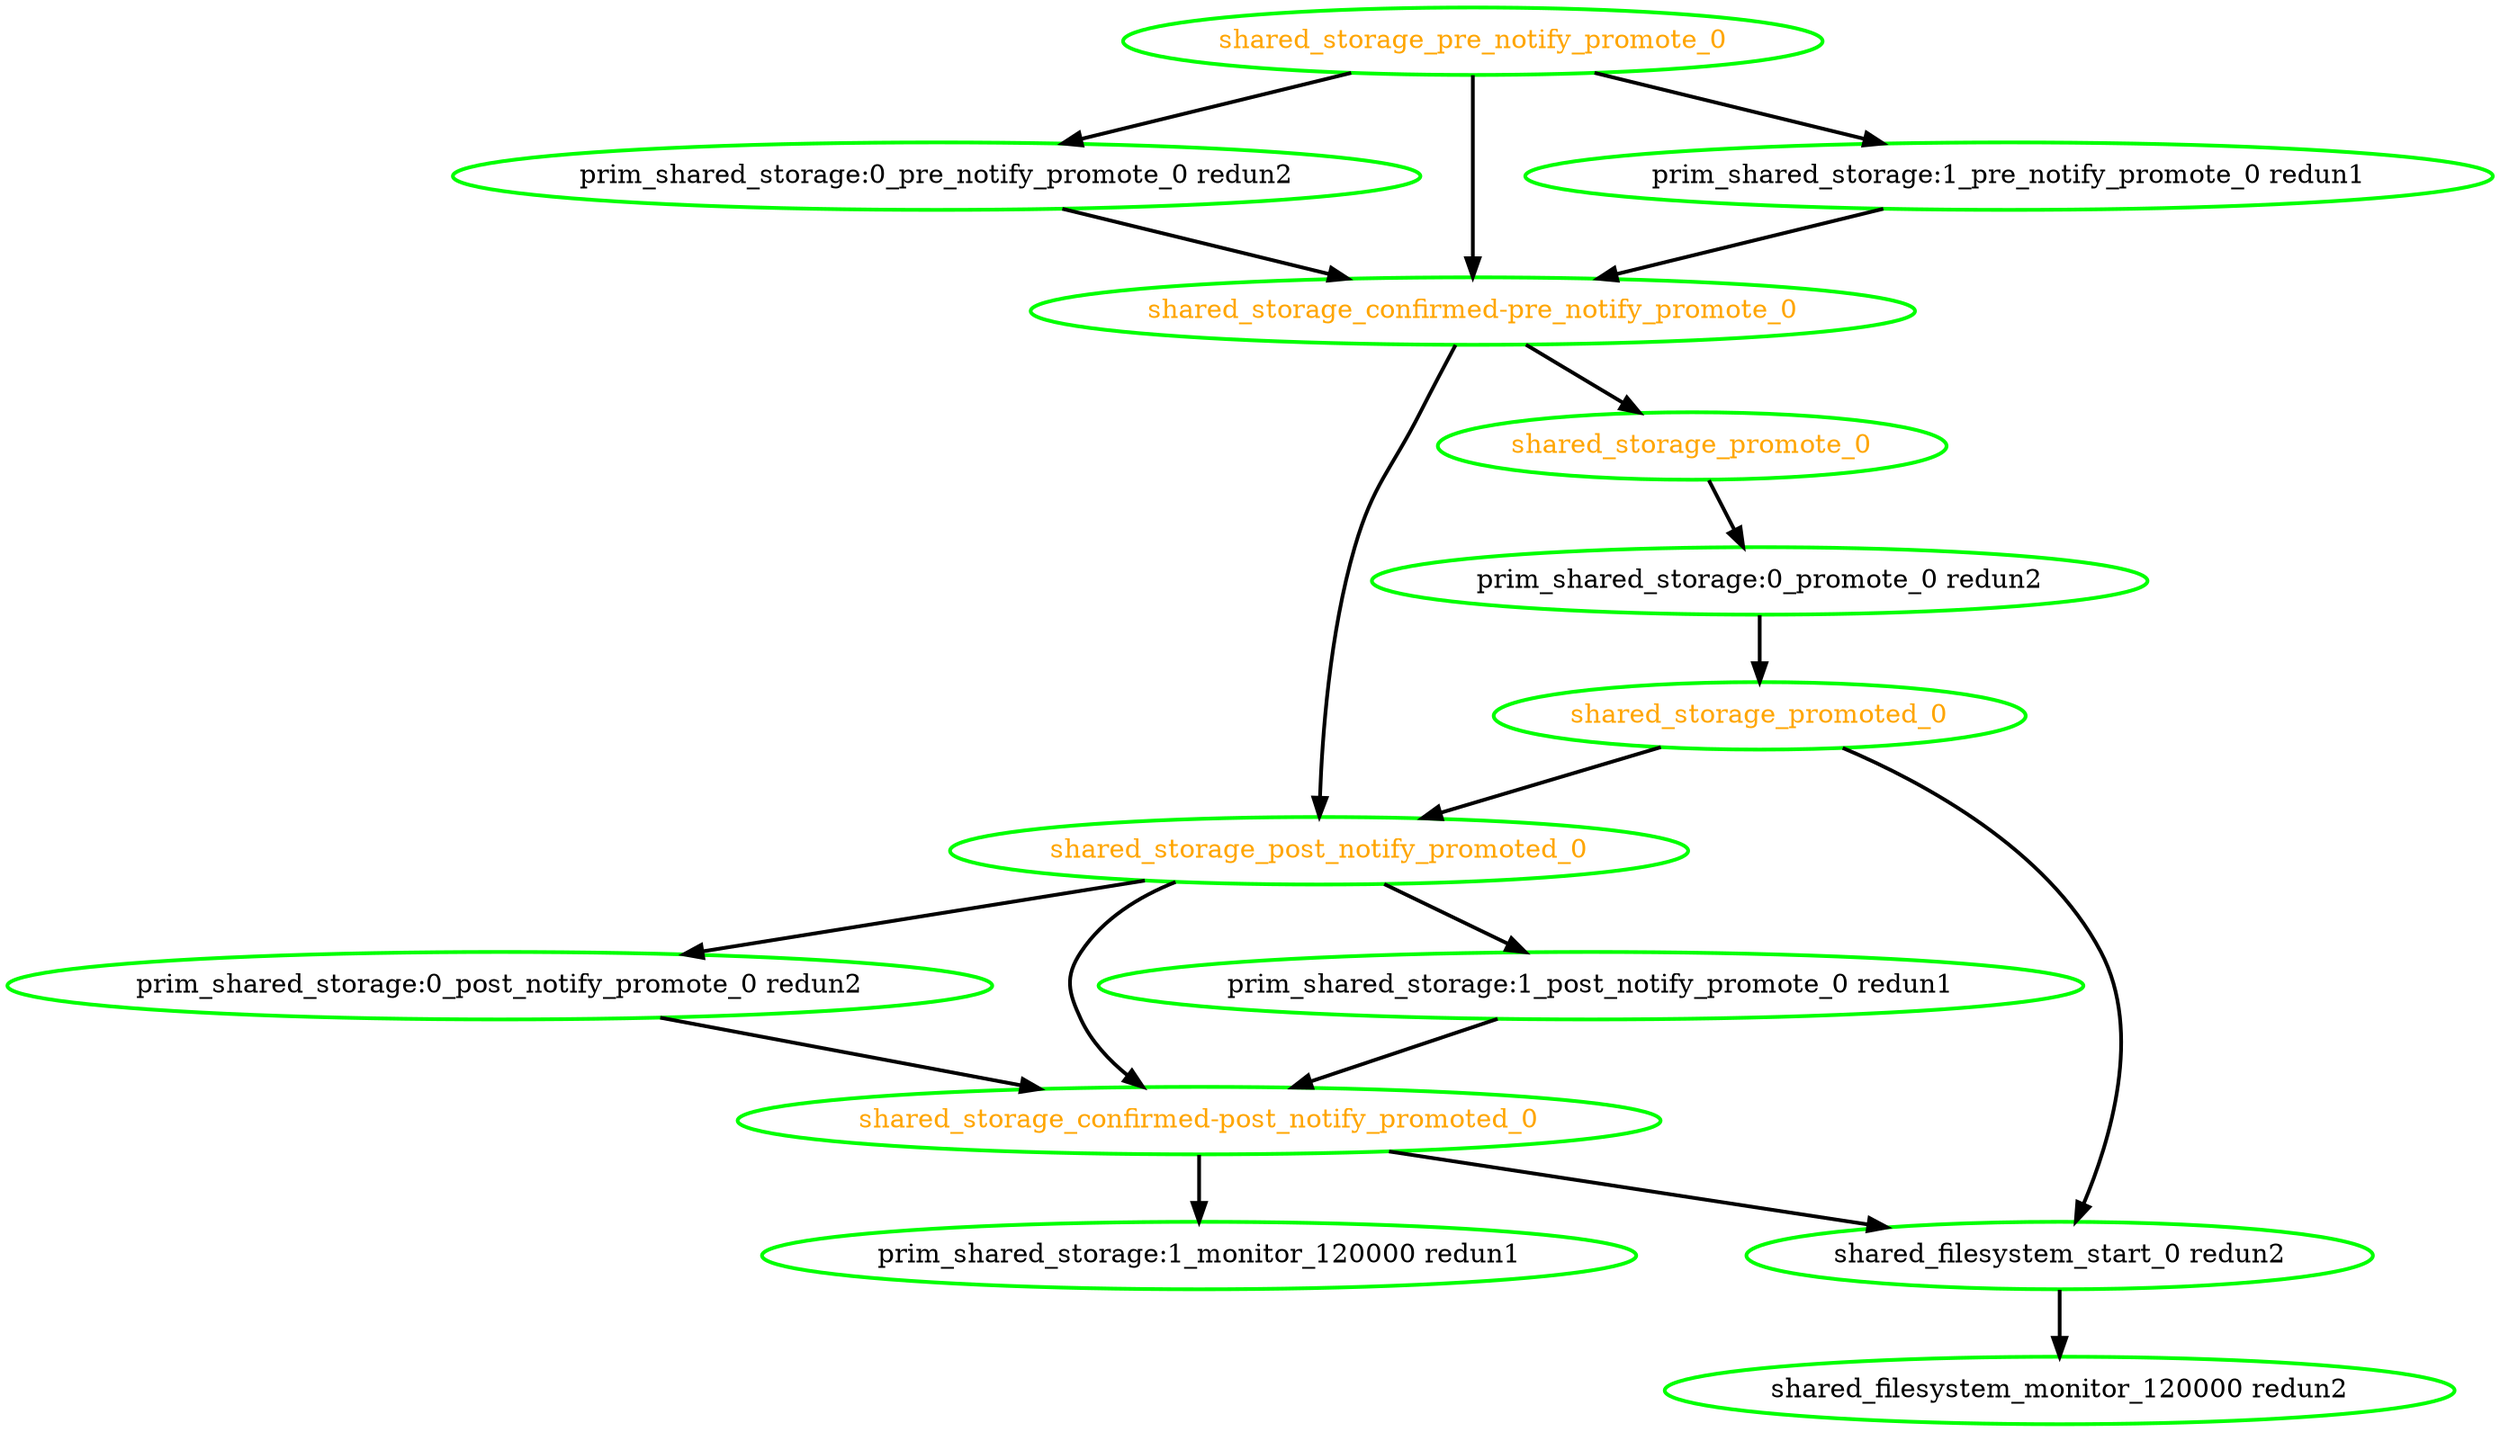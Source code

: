 digraph "g" {
"prim_shared_storage:0_post_notify_promote_0 redun2" -> "shared_storage_confirmed-post_notify_promoted_0" [ style = bold]
"prim_shared_storage:0_post_notify_promote_0 redun2" [ style=bold color="green" fontcolor="black"  ]
"prim_shared_storage:0_pre_notify_promote_0 redun2" -> "shared_storage_confirmed-pre_notify_promote_0" [ style = bold]
"prim_shared_storage:0_pre_notify_promote_0 redun2" [ style=bold color="green" fontcolor="black"  ]
"prim_shared_storage:0_promote_0 redun2" -> "shared_storage_promoted_0" [ style = bold]
"prim_shared_storage:0_promote_0 redun2" [ style=bold color="green" fontcolor="black"  ]
"prim_shared_storage:1_monitor_120000 redun1" [ style=bold color="green" fontcolor="black"  ]
"prim_shared_storage:1_post_notify_promote_0 redun1" -> "shared_storage_confirmed-post_notify_promoted_0" [ style = bold]
"prim_shared_storage:1_post_notify_promote_0 redun1" [ style=bold color="green" fontcolor="black"  ]
"prim_shared_storage:1_pre_notify_promote_0 redun1" -> "shared_storage_confirmed-pre_notify_promote_0" [ style = bold]
"prim_shared_storage:1_pre_notify_promote_0 redun1" [ style=bold color="green" fontcolor="black"  ]
"shared_filesystem_monitor_120000 redun2" [ style=bold color="green" fontcolor="black"  ]
"shared_filesystem_start_0 redun2" -> "shared_filesystem_monitor_120000 redun2" [ style = bold]
"shared_filesystem_start_0 redun2" [ style=bold color="green" fontcolor="black"  ]
"shared_storage_confirmed-post_notify_promoted_0" -> "prim_shared_storage:1_monitor_120000 redun1" [ style = bold]
"shared_storage_confirmed-post_notify_promoted_0" -> "shared_filesystem_start_0 redun2" [ style = bold]
"shared_storage_confirmed-post_notify_promoted_0" [ style=bold color="green" fontcolor="orange"  ]
"shared_storage_confirmed-pre_notify_promote_0" -> "shared_storage_post_notify_promoted_0" [ style = bold]
"shared_storage_confirmed-pre_notify_promote_0" -> "shared_storage_promote_0" [ style = bold]
"shared_storage_confirmed-pre_notify_promote_0" [ style=bold color="green" fontcolor="orange"  ]
"shared_storage_post_notify_promoted_0" -> "prim_shared_storage:0_post_notify_promote_0 redun2" [ style = bold]
"shared_storage_post_notify_promoted_0" -> "prim_shared_storage:1_post_notify_promote_0 redun1" [ style = bold]
"shared_storage_post_notify_promoted_0" -> "shared_storage_confirmed-post_notify_promoted_0" [ style = bold]
"shared_storage_post_notify_promoted_0" [ style=bold color="green" fontcolor="orange"  ]
"shared_storage_pre_notify_promote_0" -> "prim_shared_storage:0_pre_notify_promote_0 redun2" [ style = bold]
"shared_storage_pre_notify_promote_0" -> "prim_shared_storage:1_pre_notify_promote_0 redun1" [ style = bold]
"shared_storage_pre_notify_promote_0" -> "shared_storage_confirmed-pre_notify_promote_0" [ style = bold]
"shared_storage_pre_notify_promote_0" [ style=bold color="green" fontcolor="orange"  ]
"shared_storage_promote_0" -> "prim_shared_storage:0_promote_0 redun2" [ style = bold]
"shared_storage_promote_0" [ style=bold color="green" fontcolor="orange"  ]
"shared_storage_promoted_0" -> "shared_filesystem_start_0 redun2" [ style = bold]
"shared_storage_promoted_0" -> "shared_storage_post_notify_promoted_0" [ style = bold]
"shared_storage_promoted_0" [ style=bold color="green" fontcolor="orange"  ]
}

